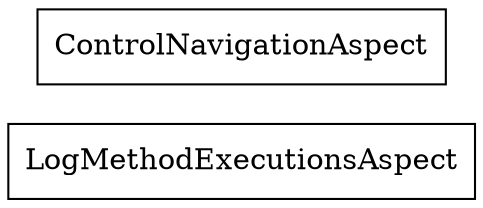 strict digraph class_diagram {
  rankdir=LR;
  LogMethodExecutionsAspect[
    label="LogMethodExecutionsAspect",
    URL="LogMethodExecutionsAspect.html",
    tooltip="org.as2lib.sample.filebrowser.aspect.LogMethodExecutionsAspect",
    shape="record"
  ];
  ControlNavigationAspect[
    label="ControlNavigationAspect",
    URL="ControlNavigationAspect.html",
    tooltip="org.as2lib.sample.filebrowser.aspect.ControlNavigationAspect",
    shape="record"
  ];
}
